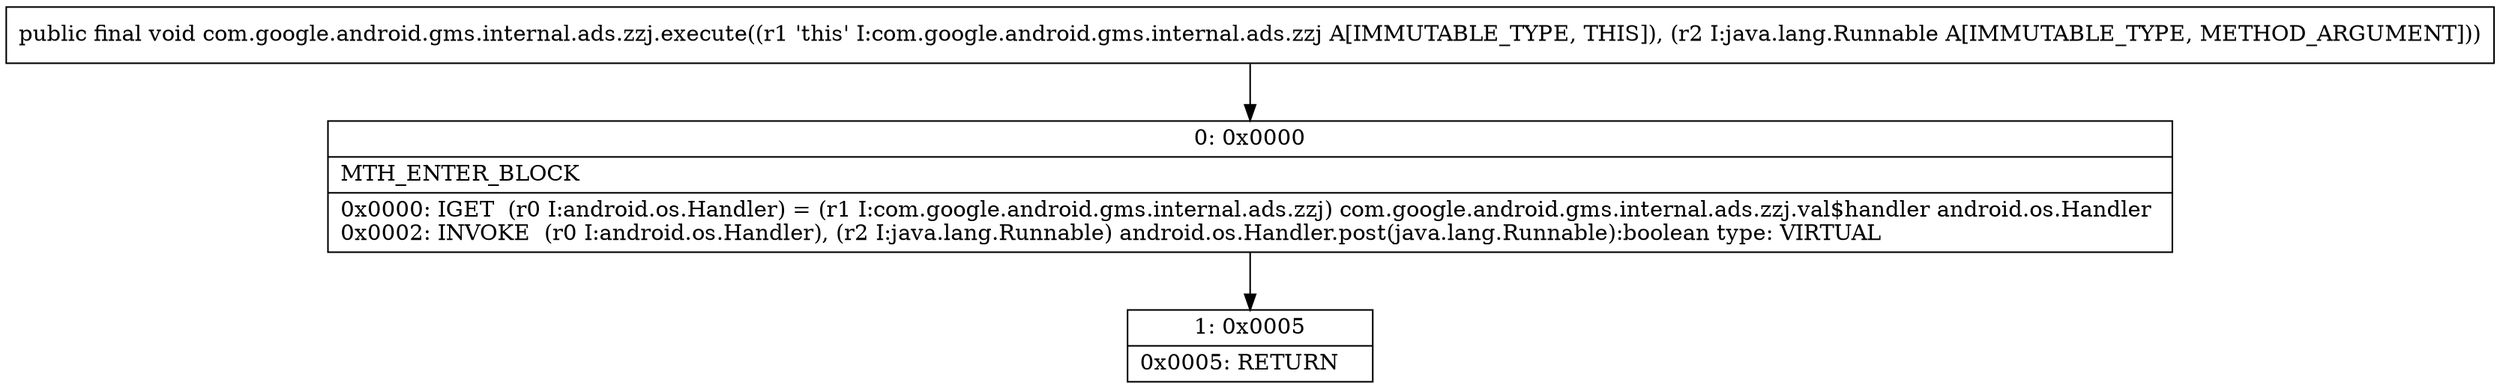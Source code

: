 digraph "CFG forcom.google.android.gms.internal.ads.zzj.execute(Ljava\/lang\/Runnable;)V" {
Node_0 [shape=record,label="{0\:\ 0x0000|MTH_ENTER_BLOCK\l|0x0000: IGET  (r0 I:android.os.Handler) = (r1 I:com.google.android.gms.internal.ads.zzj) com.google.android.gms.internal.ads.zzj.val$handler android.os.Handler \l0x0002: INVOKE  (r0 I:android.os.Handler), (r2 I:java.lang.Runnable) android.os.Handler.post(java.lang.Runnable):boolean type: VIRTUAL \l}"];
Node_1 [shape=record,label="{1\:\ 0x0005|0x0005: RETURN   \l}"];
MethodNode[shape=record,label="{public final void com.google.android.gms.internal.ads.zzj.execute((r1 'this' I:com.google.android.gms.internal.ads.zzj A[IMMUTABLE_TYPE, THIS]), (r2 I:java.lang.Runnable A[IMMUTABLE_TYPE, METHOD_ARGUMENT])) }"];
MethodNode -> Node_0;
Node_0 -> Node_1;
}

